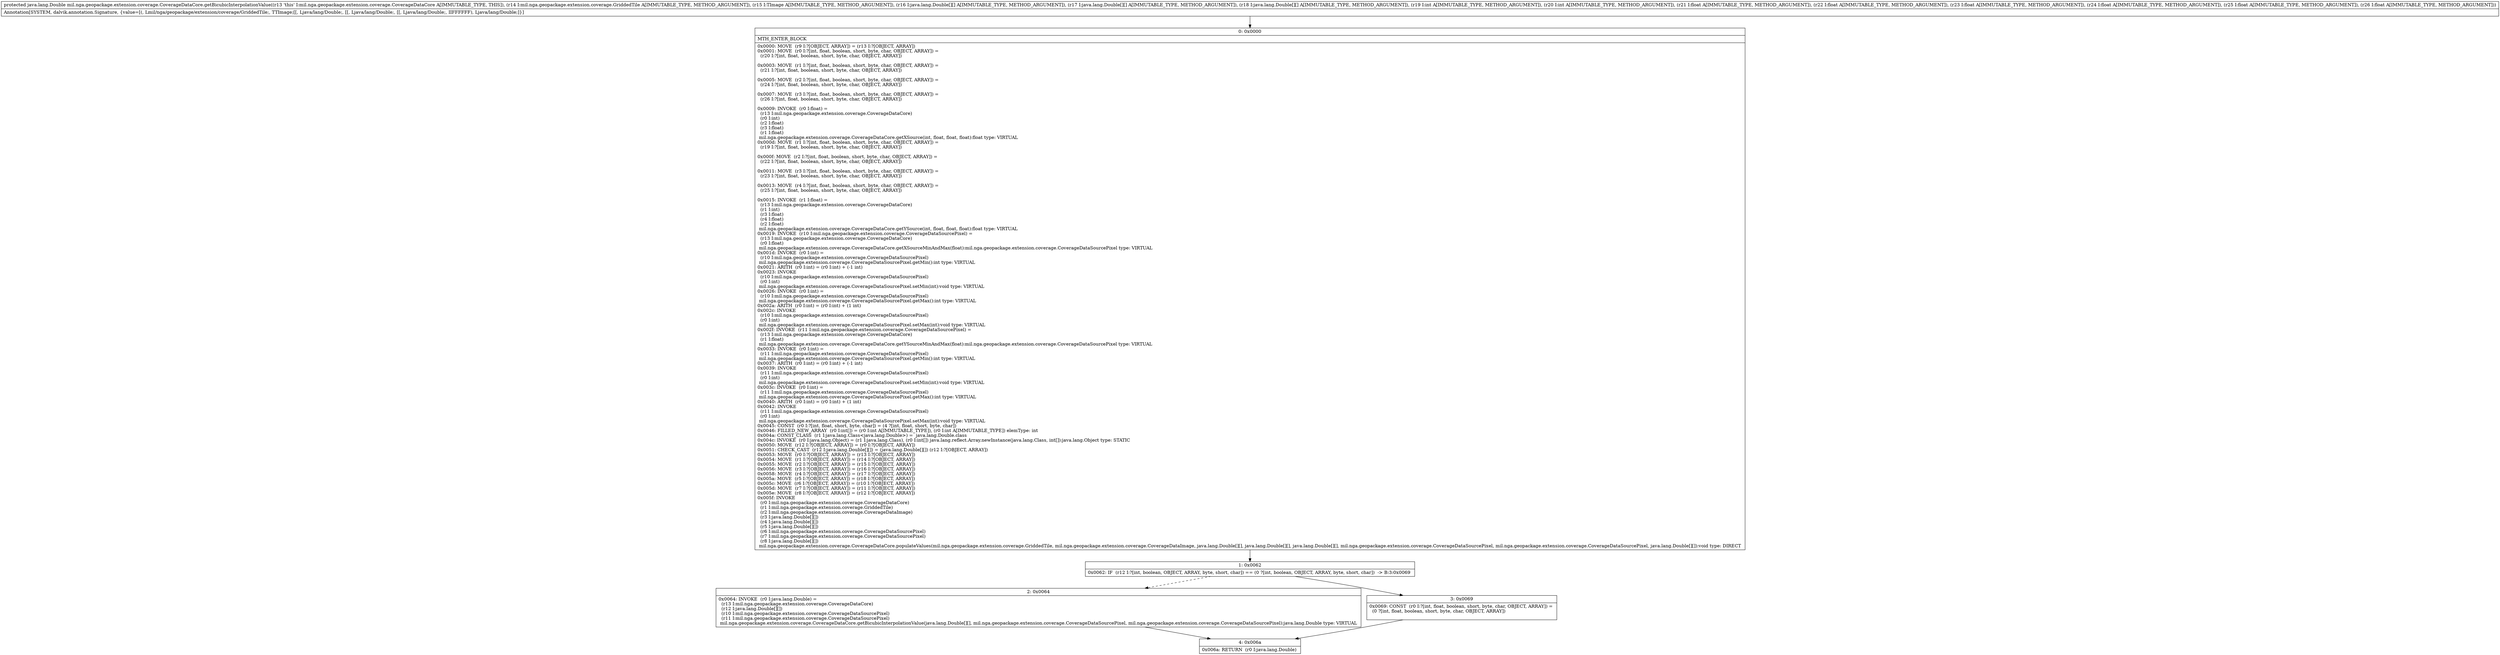digraph "CFG formil.nga.geopackage.extension.coverage.CoverageDataCore.getBicubicInterpolationValue(Lmil\/nga\/geopackage\/extension\/coverage\/GriddedTile;Lmil\/nga\/geopackage\/extension\/coverage\/CoverageDataImage;[[Ljava\/lang\/Double;[[Ljava\/lang\/Double;[[Ljava\/lang\/Double;IIFFFFFF)Ljava\/lang\/Double;" {
Node_0 [shape=record,label="{0\:\ 0x0000|MTH_ENTER_BLOCK\l|0x0000: MOVE  (r9 I:?[OBJECT, ARRAY]) = (r13 I:?[OBJECT, ARRAY]) \l0x0001: MOVE  (r0 I:?[int, float, boolean, short, byte, char, OBJECT, ARRAY]) = \l  (r20 I:?[int, float, boolean, short, byte, char, OBJECT, ARRAY])\l \l0x0003: MOVE  (r1 I:?[int, float, boolean, short, byte, char, OBJECT, ARRAY]) = \l  (r21 I:?[int, float, boolean, short, byte, char, OBJECT, ARRAY])\l \l0x0005: MOVE  (r2 I:?[int, float, boolean, short, byte, char, OBJECT, ARRAY]) = \l  (r24 I:?[int, float, boolean, short, byte, char, OBJECT, ARRAY])\l \l0x0007: MOVE  (r3 I:?[int, float, boolean, short, byte, char, OBJECT, ARRAY]) = \l  (r26 I:?[int, float, boolean, short, byte, char, OBJECT, ARRAY])\l \l0x0009: INVOKE  (r0 I:float) = \l  (r13 I:mil.nga.geopackage.extension.coverage.CoverageDataCore)\l  (r0 I:int)\l  (r2 I:float)\l  (r3 I:float)\l  (r1 I:float)\l mil.nga.geopackage.extension.coverage.CoverageDataCore.getXSource(int, float, float, float):float type: VIRTUAL \l0x000d: MOVE  (r1 I:?[int, float, boolean, short, byte, char, OBJECT, ARRAY]) = \l  (r19 I:?[int, float, boolean, short, byte, char, OBJECT, ARRAY])\l \l0x000f: MOVE  (r2 I:?[int, float, boolean, short, byte, char, OBJECT, ARRAY]) = \l  (r22 I:?[int, float, boolean, short, byte, char, OBJECT, ARRAY])\l \l0x0011: MOVE  (r3 I:?[int, float, boolean, short, byte, char, OBJECT, ARRAY]) = \l  (r23 I:?[int, float, boolean, short, byte, char, OBJECT, ARRAY])\l \l0x0013: MOVE  (r4 I:?[int, float, boolean, short, byte, char, OBJECT, ARRAY]) = \l  (r25 I:?[int, float, boolean, short, byte, char, OBJECT, ARRAY])\l \l0x0015: INVOKE  (r1 I:float) = \l  (r13 I:mil.nga.geopackage.extension.coverage.CoverageDataCore)\l  (r1 I:int)\l  (r3 I:float)\l  (r4 I:float)\l  (r2 I:float)\l mil.nga.geopackage.extension.coverage.CoverageDataCore.getYSource(int, float, float, float):float type: VIRTUAL \l0x0019: INVOKE  (r10 I:mil.nga.geopackage.extension.coverage.CoverageDataSourcePixel) = \l  (r13 I:mil.nga.geopackage.extension.coverage.CoverageDataCore)\l  (r0 I:float)\l mil.nga.geopackage.extension.coverage.CoverageDataCore.getXSourceMinAndMax(float):mil.nga.geopackage.extension.coverage.CoverageDataSourcePixel type: VIRTUAL \l0x001d: INVOKE  (r0 I:int) = \l  (r10 I:mil.nga.geopackage.extension.coverage.CoverageDataSourcePixel)\l mil.nga.geopackage.extension.coverage.CoverageDataSourcePixel.getMin():int type: VIRTUAL \l0x0021: ARITH  (r0 I:int) = (r0 I:int) + (\-1 int) \l0x0023: INVOKE  \l  (r10 I:mil.nga.geopackage.extension.coverage.CoverageDataSourcePixel)\l  (r0 I:int)\l mil.nga.geopackage.extension.coverage.CoverageDataSourcePixel.setMin(int):void type: VIRTUAL \l0x0026: INVOKE  (r0 I:int) = \l  (r10 I:mil.nga.geopackage.extension.coverage.CoverageDataSourcePixel)\l mil.nga.geopackage.extension.coverage.CoverageDataSourcePixel.getMax():int type: VIRTUAL \l0x002a: ARITH  (r0 I:int) = (r0 I:int) + (1 int) \l0x002c: INVOKE  \l  (r10 I:mil.nga.geopackage.extension.coverage.CoverageDataSourcePixel)\l  (r0 I:int)\l mil.nga.geopackage.extension.coverage.CoverageDataSourcePixel.setMax(int):void type: VIRTUAL \l0x002f: INVOKE  (r11 I:mil.nga.geopackage.extension.coverage.CoverageDataSourcePixel) = \l  (r13 I:mil.nga.geopackage.extension.coverage.CoverageDataCore)\l  (r1 I:float)\l mil.nga.geopackage.extension.coverage.CoverageDataCore.getYSourceMinAndMax(float):mil.nga.geopackage.extension.coverage.CoverageDataSourcePixel type: VIRTUAL \l0x0033: INVOKE  (r0 I:int) = \l  (r11 I:mil.nga.geopackage.extension.coverage.CoverageDataSourcePixel)\l mil.nga.geopackage.extension.coverage.CoverageDataSourcePixel.getMin():int type: VIRTUAL \l0x0037: ARITH  (r0 I:int) = (r0 I:int) + (\-1 int) \l0x0039: INVOKE  \l  (r11 I:mil.nga.geopackage.extension.coverage.CoverageDataSourcePixel)\l  (r0 I:int)\l mil.nga.geopackage.extension.coverage.CoverageDataSourcePixel.setMin(int):void type: VIRTUAL \l0x003c: INVOKE  (r0 I:int) = \l  (r11 I:mil.nga.geopackage.extension.coverage.CoverageDataSourcePixel)\l mil.nga.geopackage.extension.coverage.CoverageDataSourcePixel.getMax():int type: VIRTUAL \l0x0040: ARITH  (r0 I:int) = (r0 I:int) + (1 int) \l0x0042: INVOKE  \l  (r11 I:mil.nga.geopackage.extension.coverage.CoverageDataSourcePixel)\l  (r0 I:int)\l mil.nga.geopackage.extension.coverage.CoverageDataSourcePixel.setMax(int):void type: VIRTUAL \l0x0045: CONST  (r0 I:?[int, float, short, byte, char]) = (4 ?[int, float, short, byte, char]) \l0x0046: FILLED_NEW_ARRAY  (r0 I:int[]) = (r0 I:int A[IMMUTABLE_TYPE]), (r0 I:int A[IMMUTABLE_TYPE]) elemType: int \l0x004a: CONST_CLASS  (r1 I:java.lang.Class\<java.lang.Double\>) =  java.lang.Double.class \l0x004c: INVOKE  (r0 I:java.lang.Object) = (r1 I:java.lang.Class), (r0 I:int[]) java.lang.reflect.Array.newInstance(java.lang.Class, int[]):java.lang.Object type: STATIC \l0x0050: MOVE  (r12 I:?[OBJECT, ARRAY]) = (r0 I:?[OBJECT, ARRAY]) \l0x0051: CHECK_CAST  (r12 I:java.lang.Double[][]) = (java.lang.Double[][]) (r12 I:?[OBJECT, ARRAY]) \l0x0053: MOVE  (r0 I:?[OBJECT, ARRAY]) = (r13 I:?[OBJECT, ARRAY]) \l0x0054: MOVE  (r1 I:?[OBJECT, ARRAY]) = (r14 I:?[OBJECT, ARRAY]) \l0x0055: MOVE  (r2 I:?[OBJECT, ARRAY]) = (r15 I:?[OBJECT, ARRAY]) \l0x0056: MOVE  (r3 I:?[OBJECT, ARRAY]) = (r16 I:?[OBJECT, ARRAY]) \l0x0058: MOVE  (r4 I:?[OBJECT, ARRAY]) = (r17 I:?[OBJECT, ARRAY]) \l0x005a: MOVE  (r5 I:?[OBJECT, ARRAY]) = (r18 I:?[OBJECT, ARRAY]) \l0x005c: MOVE  (r6 I:?[OBJECT, ARRAY]) = (r10 I:?[OBJECT, ARRAY]) \l0x005d: MOVE  (r7 I:?[OBJECT, ARRAY]) = (r11 I:?[OBJECT, ARRAY]) \l0x005e: MOVE  (r8 I:?[OBJECT, ARRAY]) = (r12 I:?[OBJECT, ARRAY]) \l0x005f: INVOKE  \l  (r0 I:mil.nga.geopackage.extension.coverage.CoverageDataCore)\l  (r1 I:mil.nga.geopackage.extension.coverage.GriddedTile)\l  (r2 I:mil.nga.geopackage.extension.coverage.CoverageDataImage)\l  (r3 I:java.lang.Double[][])\l  (r4 I:java.lang.Double[][])\l  (r5 I:java.lang.Double[][])\l  (r6 I:mil.nga.geopackage.extension.coverage.CoverageDataSourcePixel)\l  (r7 I:mil.nga.geopackage.extension.coverage.CoverageDataSourcePixel)\l  (r8 I:java.lang.Double[][])\l mil.nga.geopackage.extension.coverage.CoverageDataCore.populateValues(mil.nga.geopackage.extension.coverage.GriddedTile, mil.nga.geopackage.extension.coverage.CoverageDataImage, java.lang.Double[][], java.lang.Double[][], java.lang.Double[][], mil.nga.geopackage.extension.coverage.CoverageDataSourcePixel, mil.nga.geopackage.extension.coverage.CoverageDataSourcePixel, java.lang.Double[][]):void type: DIRECT \l}"];
Node_1 [shape=record,label="{1\:\ 0x0062|0x0062: IF  (r12 I:?[int, boolean, OBJECT, ARRAY, byte, short, char]) == (0 ?[int, boolean, OBJECT, ARRAY, byte, short, char])  \-\> B:3:0x0069 \l}"];
Node_2 [shape=record,label="{2\:\ 0x0064|0x0064: INVOKE  (r0 I:java.lang.Double) = \l  (r13 I:mil.nga.geopackage.extension.coverage.CoverageDataCore)\l  (r12 I:java.lang.Double[][])\l  (r10 I:mil.nga.geopackage.extension.coverage.CoverageDataSourcePixel)\l  (r11 I:mil.nga.geopackage.extension.coverage.CoverageDataSourcePixel)\l mil.nga.geopackage.extension.coverage.CoverageDataCore.getBicubicInterpolationValue(java.lang.Double[][], mil.nga.geopackage.extension.coverage.CoverageDataSourcePixel, mil.nga.geopackage.extension.coverage.CoverageDataSourcePixel):java.lang.Double type: VIRTUAL \l}"];
Node_3 [shape=record,label="{3\:\ 0x0069|0x0069: CONST  (r0 I:?[int, float, boolean, short, byte, char, OBJECT, ARRAY]) = \l  (0 ?[int, float, boolean, short, byte, char, OBJECT, ARRAY])\l \l}"];
Node_4 [shape=record,label="{4\:\ 0x006a|0x006a: RETURN  (r0 I:java.lang.Double) \l}"];
MethodNode[shape=record,label="{protected java.lang.Double mil.nga.geopackage.extension.coverage.CoverageDataCore.getBicubicInterpolationValue((r13 'this' I:mil.nga.geopackage.extension.coverage.CoverageDataCore A[IMMUTABLE_TYPE, THIS]), (r14 I:mil.nga.geopackage.extension.coverage.GriddedTile A[IMMUTABLE_TYPE, METHOD_ARGUMENT]), (r15 I:TImage A[IMMUTABLE_TYPE, METHOD_ARGUMENT]), (r16 I:java.lang.Double[][] A[IMMUTABLE_TYPE, METHOD_ARGUMENT]), (r17 I:java.lang.Double[][] A[IMMUTABLE_TYPE, METHOD_ARGUMENT]), (r18 I:java.lang.Double[][] A[IMMUTABLE_TYPE, METHOD_ARGUMENT]), (r19 I:int A[IMMUTABLE_TYPE, METHOD_ARGUMENT]), (r20 I:int A[IMMUTABLE_TYPE, METHOD_ARGUMENT]), (r21 I:float A[IMMUTABLE_TYPE, METHOD_ARGUMENT]), (r22 I:float A[IMMUTABLE_TYPE, METHOD_ARGUMENT]), (r23 I:float A[IMMUTABLE_TYPE, METHOD_ARGUMENT]), (r24 I:float A[IMMUTABLE_TYPE, METHOD_ARGUMENT]), (r25 I:float A[IMMUTABLE_TYPE, METHOD_ARGUMENT]), (r26 I:float A[IMMUTABLE_TYPE, METHOD_ARGUMENT]))  | Annotation[SYSTEM, dalvik.annotation.Signature, \{value=[(, Lmil\/nga\/geopackage\/extension\/coverage\/GriddedTile;, TTImage;[[, Ljava\/lang\/Double;, [[, Ljava\/lang\/Double;, [[, Ljava\/lang\/Double;, IIFFFFFF), Ljava\/lang\/Double;]\}]\l}"];
MethodNode -> Node_0;
Node_0 -> Node_1;
Node_1 -> Node_2[style=dashed];
Node_1 -> Node_3;
Node_2 -> Node_4;
Node_3 -> Node_4;
}

